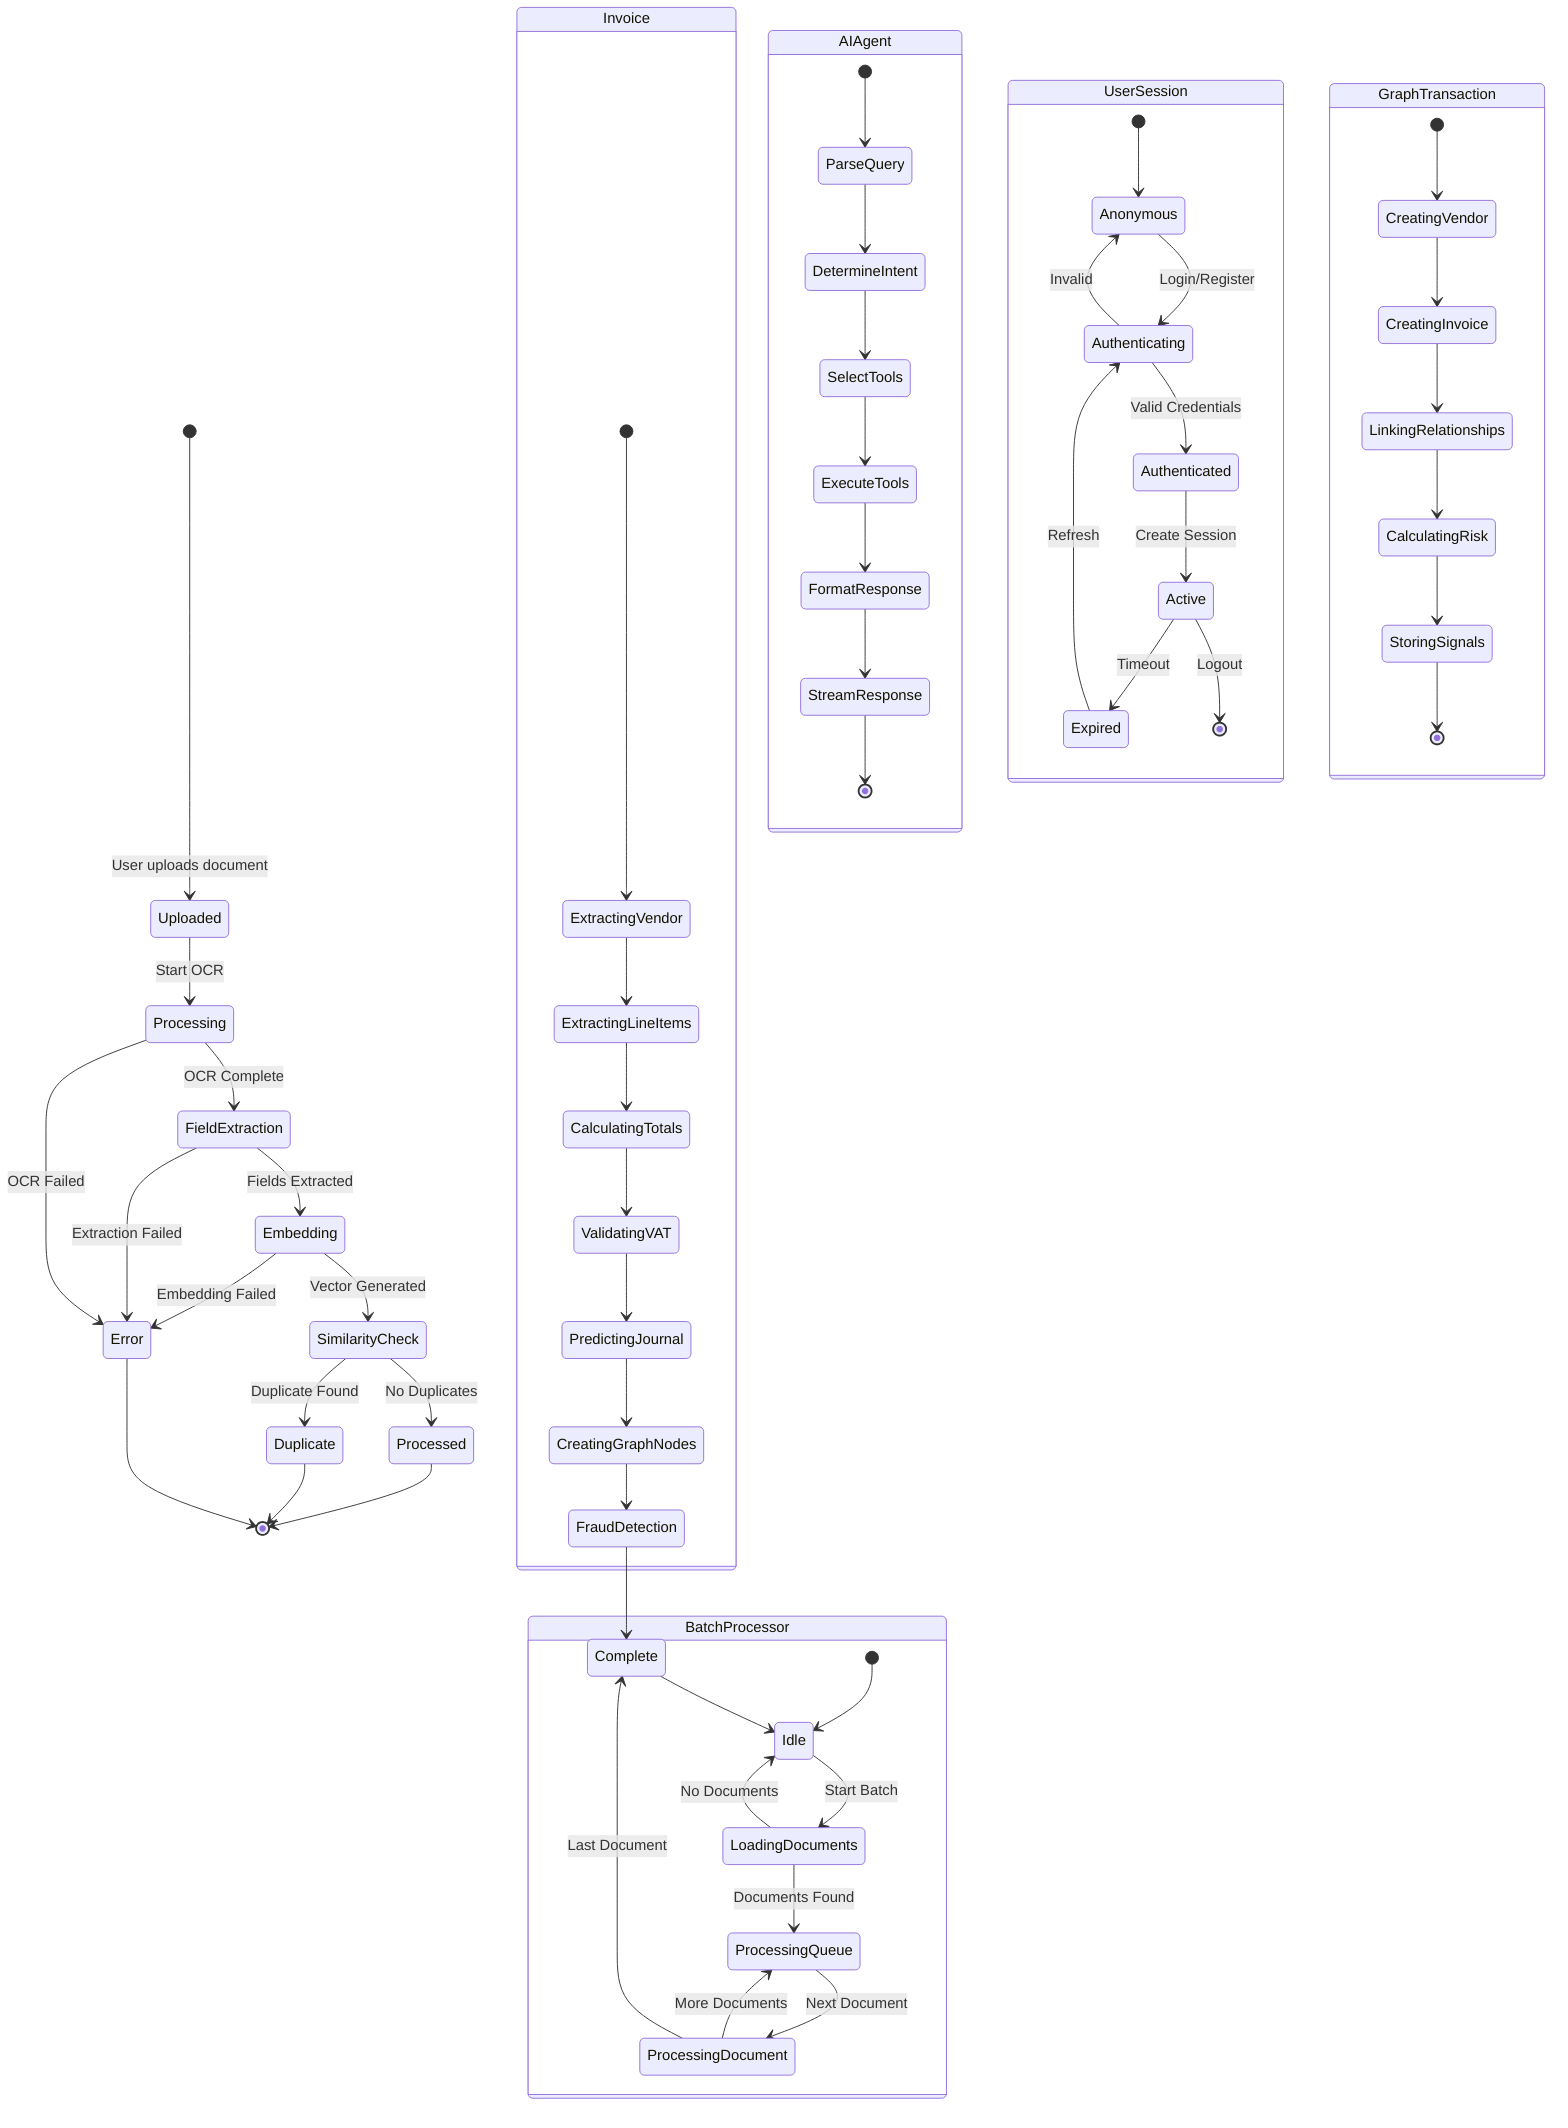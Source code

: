 stateDiagram-v2
    %% Document States
    [*] --> Uploaded: User uploads document
    Uploaded --> Processing: Start OCR
    Processing --> FieldExtraction: OCR Complete
    FieldExtraction --> Embedding: Fields Extracted
    Embedding --> SimilarityCheck: Vector Generated
    SimilarityCheck --> Processed: No Duplicates
    SimilarityCheck --> Duplicate: Duplicate Found
    Processing --> Error: OCR Failed
    FieldExtraction --> Error: Extraction Failed
    Embedding --> Error: Embedding Failed
    Processed --> [*]
    Duplicate --> [*]
    Error --> [*]

    %% Invoice-Specific States
    state Invoice {
        [*] --> ExtractingVendor
        ExtractingVendor --> ExtractingLineItems
        ExtractingLineItems --> CalculatingTotals
        CalculatingTotals --> ValidatingVAT
        ValidatingVAT --> PredictingJournal
        PredictingJournal --> CreatingGraphNodes
        CreatingGraphNodes --> FraudDetection
        FraudDetection --> Complete
    }

    %% Agent States
    state AIAgent {
        [*] --> ParseQuery
        ParseQuery --> DetermineIntent
        DetermineIntent --> SelectTools
        SelectTools --> ExecuteTools
        ExecuteTools --> FormatResponse
        FormatResponse --> StreamResponse
        StreamResponse --> [*]
    }

    %% Session States
    state UserSession {
        [*] --> Anonymous
        Anonymous --> Authenticating: Login/Register
        Authenticating --> Authenticated: Valid Credentials
        Authenticating --> Anonymous: Invalid
        Authenticated --> Active: Create Session
        Active --> Expired: Timeout
        Expired --> Authenticating: Refresh
        Active --> [*]: Logout
    }

    %% Batch Processing States
    state BatchProcessor {
        [*] --> Idle
        Idle --> LoadingDocuments: Start Batch
        LoadingDocuments --> ProcessingQueue: Documents Found
        LoadingDocuments --> Idle: No Documents
        ProcessingQueue --> ProcessingDocument: Next Document
        ProcessingDocument --> ProcessingQueue: More Documents
        ProcessingDocument --> Complete: Last Document
        Complete --> Idle
    }

    %% Neo4j Transaction States
    state GraphTransaction {
        [*] --> CreatingVendor
        CreatingVendor --> CreatingInvoice
        CreatingInvoice --> LinkingRelationships
        LinkingRelationships --> CalculatingRisk
        CalculatingRisk --> StoringSignals
        StoringSignals --> [*]
    }